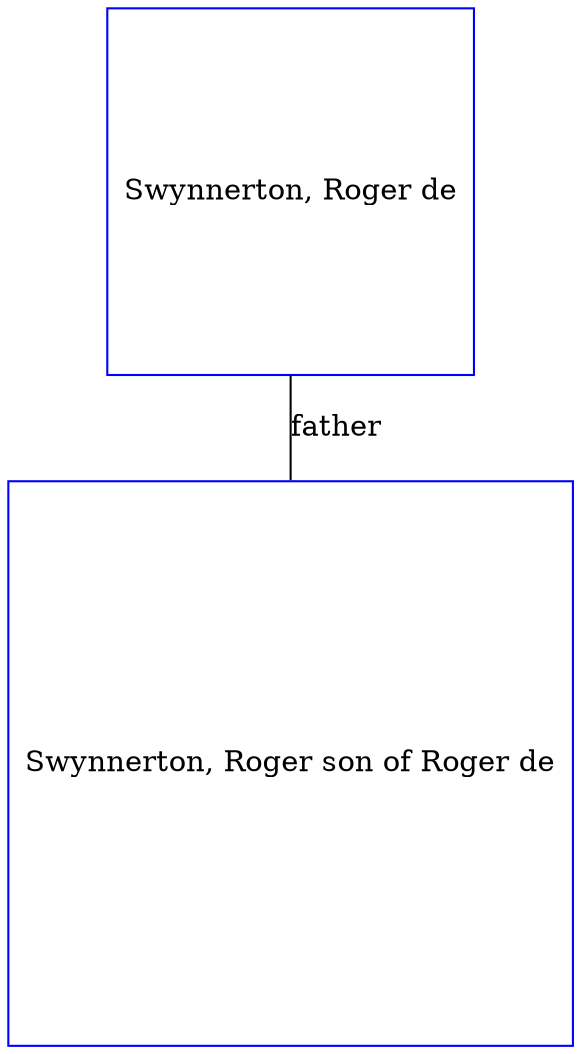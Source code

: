digraph D {
    edge [dir=none];    node [shape=box];    "008425"   [label="Swynnerton, Roger son of Roger de", shape=box, regular=1, color="blue"] ;
"008426"   [label="Swynnerton, Roger de", shape=box, regular=1, color="blue"] ;
008426->008425 [label="father",arrowsize=0.0]; 
}